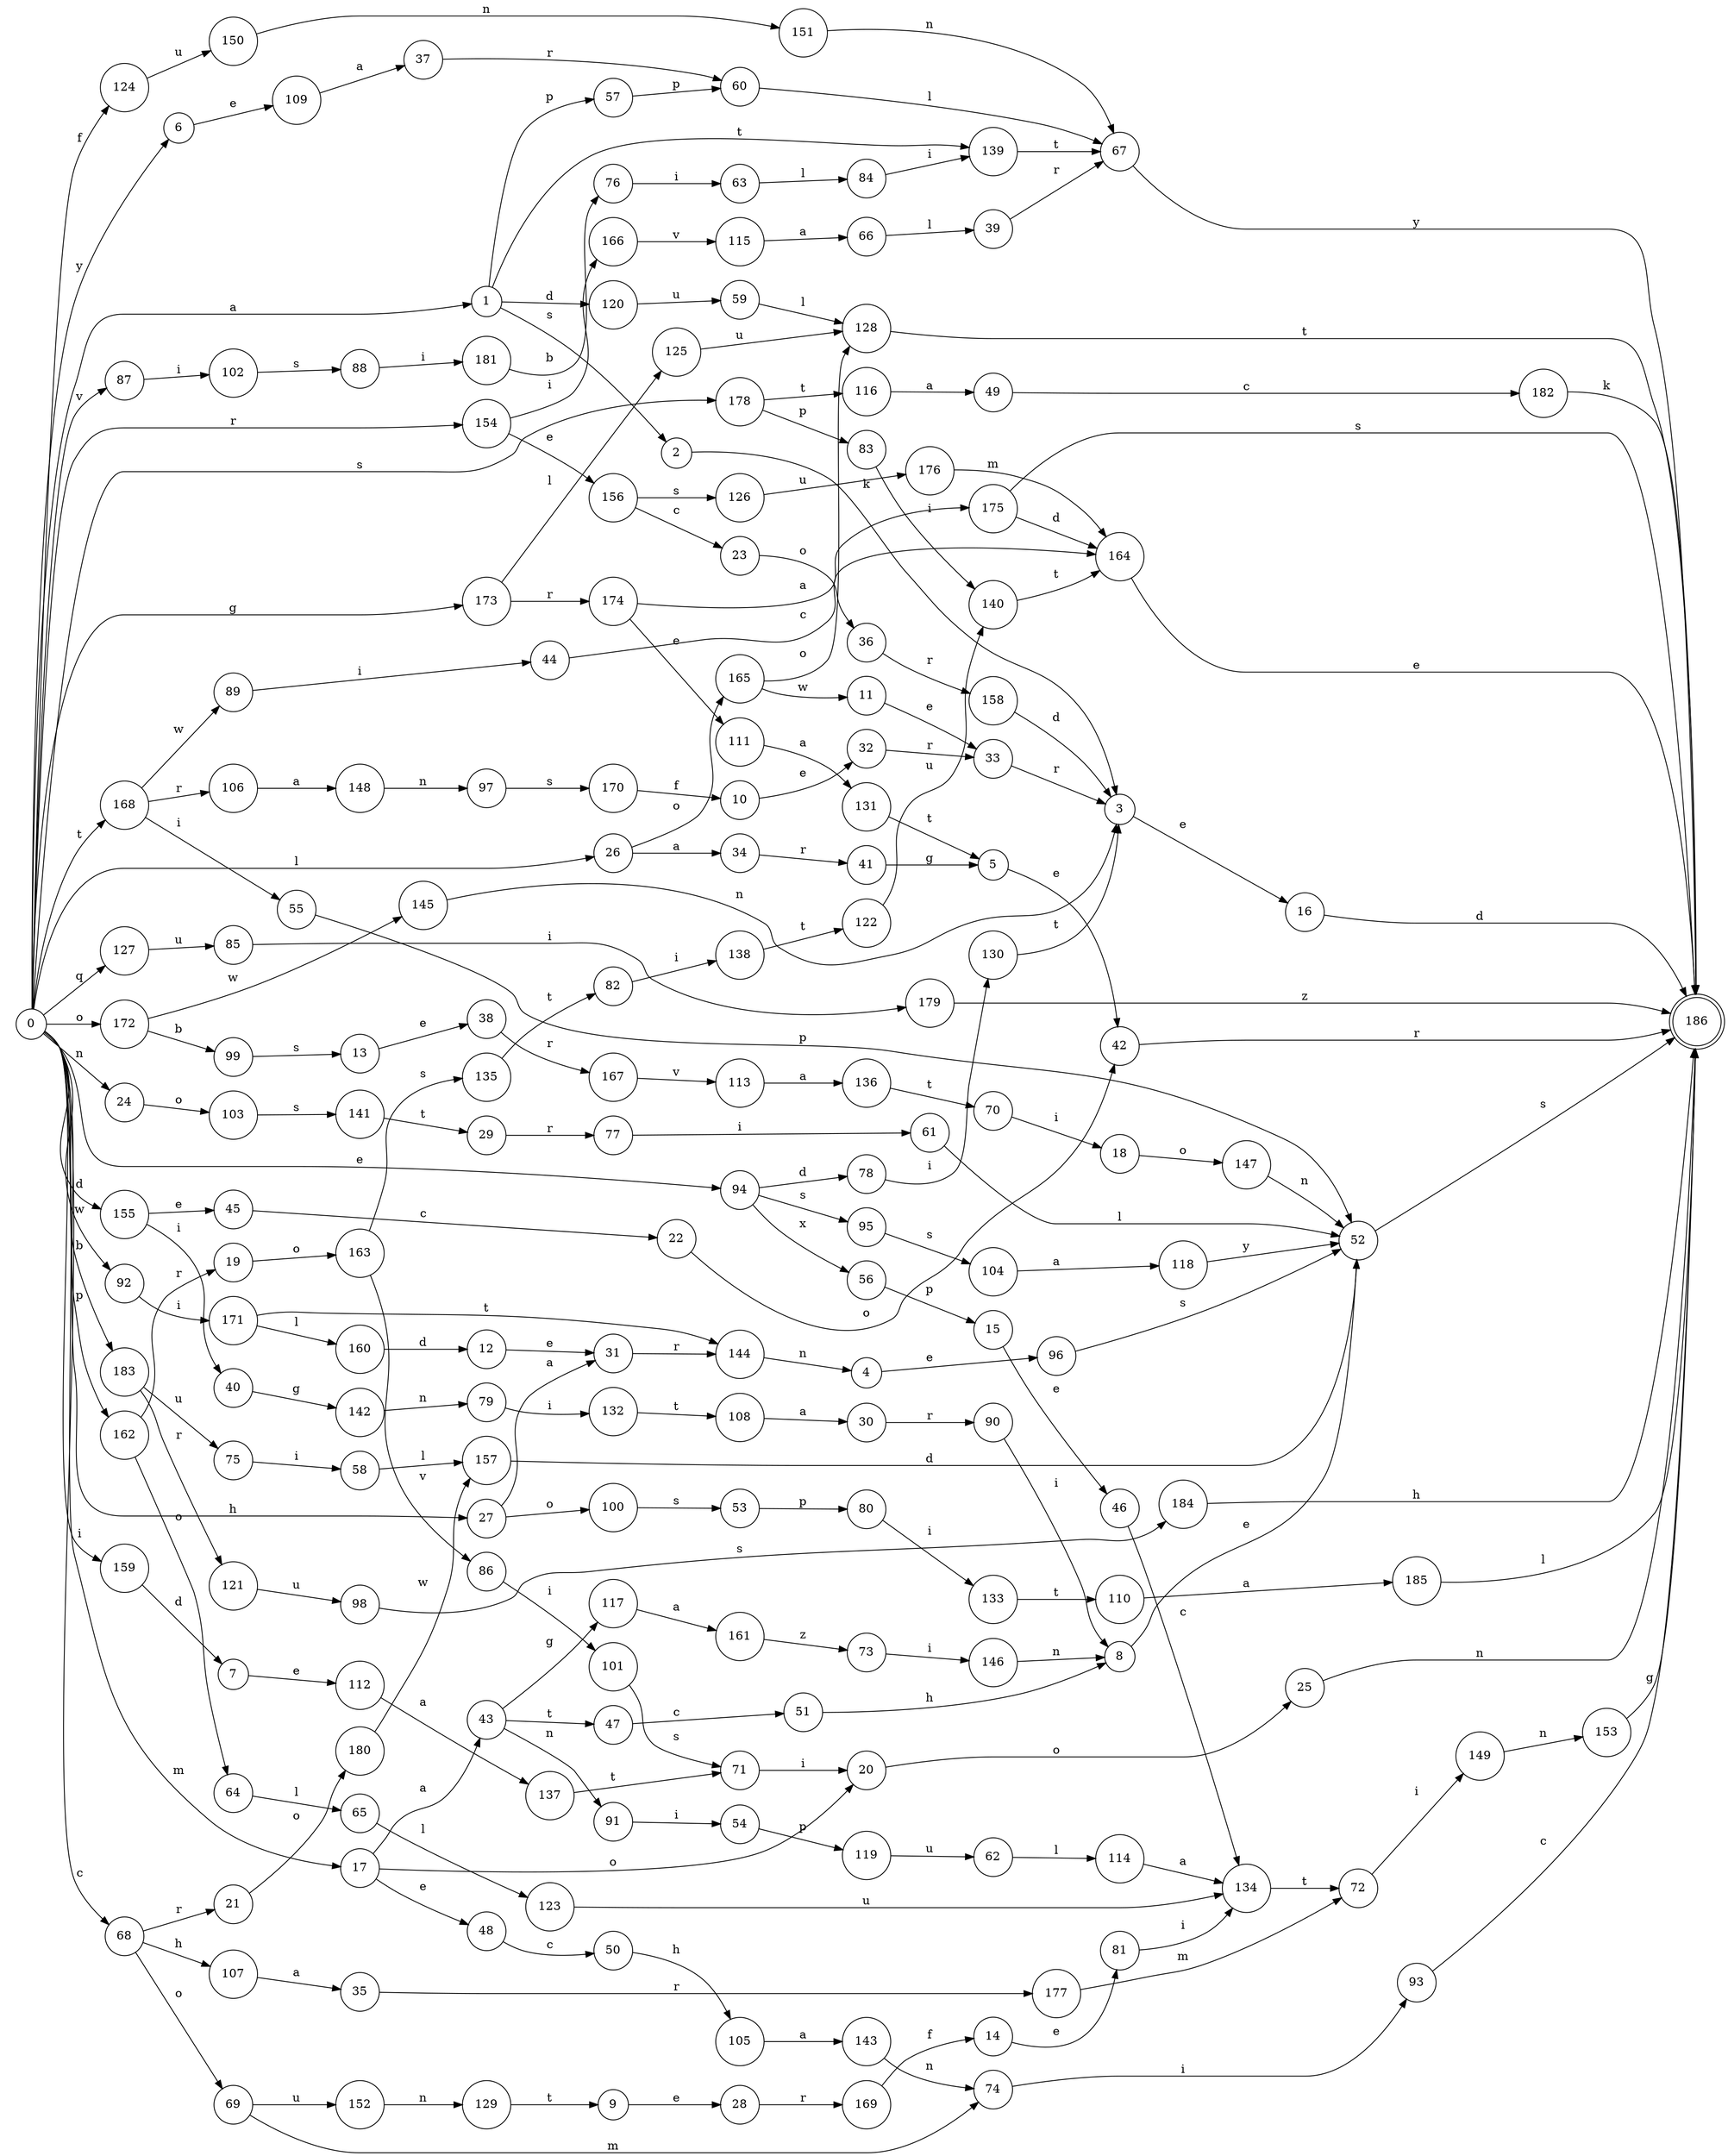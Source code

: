 digraph {
  rankdir = LR;
  start[style=invis];
  node[shape=circle];
  0 -> 1 [label="a"];
  0 -> 17 [label="m"];
  0 -> 24 [label="n"];
  0 -> 155 [label="d"];
  0 -> 124 [label="f"];
  0 -> 178 [label="s"];
  0 -> 173 [label="g"];
  0 -> 26 [label="l"];
  0 -> 27 [label="h"];
  0 -> 92 [label="w"];
  0 -> 154 [label="r"];
  0 -> 6 [label="y"];
  0 -> 87 [label="v"];
  0 -> 68 [label="c"];
  0 -> 127 [label="q"];
  0 -> 172 [label="o"];
  0 -> 94 [label="e"];
  0 -> 159 [label="i"];
  0 -> 183 [label="b"];
  0 -> 162 [label="p"];
  0 -> 168 [label="t"];
  1 -> 2 [label="s"];
  2 -> 3 [label="k"];
  3 -> 16 [label="e"];
  16 -> 186 [label="d"];
  17 -> 20 [label="o"];
  20 -> 25 [label="o"];
  25 -> 186 [label="n"];
  26 -> 34 [label="a"];
  34 -> 41 [label="r"];
  41 -> 5 [label="g"];
  5 -> 42 [label="e"];
  42 -> 186 [label="r"];
  17 -> 43 [label="a"];
  43 -> 47 [label="t"];
  47 -> 51 [label="c"];
  51 -> 8 [label="h"];
  8 -> 52 [label="e"];
  52 -> 186 [label="s"];
  1 -> 57 [label="p"];
  57 -> 60 [label="p"];
  60 -> 67 [label="l"];
  67 -> 186 [label="y"];
  68 -> 69 [label="o"];
  69 -> 74 [label="m"];
  74 -> 93 [label="i"];
  93 -> 186 [label="c"];
  94 -> 95 [label="s"];
  95 -> 104 [label="s"];
  104 -> 118 [label="a"];
  118 -> 52 [label="y"];
  1 -> 120 [label="d"];
  120 -> 59 [label="u"];
  59 -> 128 [label="l"];
  128 -> 186 [label="t"];
  1 -> 139 [label="t"];
  139 -> 67 [label="t"];
  94 -> 56 [label="x"];
  56 -> 15 [label="p"];
  15 -> 46 [label="e"];
  46 -> 134 [label="c"];
  134 -> 72 [label="t"];
  72 -> 149 [label="i"];
  149 -> 153 [label="n"];
  153 -> 186 [label="g"];
  154 -> 156 [label="e"];
  156 -> 23 [label="c"];
  23 -> 36 [label="o"];
  36 -> 158 [label="r"];
  158 -> 3 [label="d"];
  43 -> 117 [label="g"];
  117 -> 161 [label="a"];
  161 -> 73 [label="z"];
  73 -> 146 [label="i"];
  146 -> 8 [label="n"];
  162 -> 19 [label="r"];
  19 -> 163 [label="o"];
  163 -> 135 [label="s"];
  135 -> 82 [label="t"];
  82 -> 138 [label="i"];
  138 -> 122 [label="t"];
  122 -> 140 [label="u"];
  140 -> 164 [label="t"];
  164 -> 186 [label="e"];
  163 -> 86 [label="v"];
  86 -> 101 [label="i"];
  101 -> 71 [label="s"];
  71 -> 20 [label="i"];
  26 -> 165 [label="o"];
  165 -> 11 [label="w"];
  11 -> 33 [label="e"];
  33 -> 3 [label="r"];
  154 -> 166 [label="i"];
  166 -> 115 [label="v"];
  115 -> 66 [label="a"];
  66 -> 39 [label="l"];
  39 -> 67 [label="r"];
  168 -> 89 [label="w"];
  89 -> 44 [label="i"];
  44 -> 164 [label="c"];
  168 -> 106 [label="r"];
  106 -> 148 [label="a"];
  148 -> 97 [label="n"];
  97 -> 170 [label="s"];
  170 -> 10 [label="f"];
  10 -> 32 [label="e"];
  32 -> 33 [label="r"];
  124 -> 150 [label="u"];
  150 -> 151 [label="n"];
  151 -> 67 [label="n"];
  92 -> 171 [label="i"];
  171 -> 160 [label="l"];
  160 -> 12 [label="d"];
  12 -> 31 [label="e"];
  31 -> 144 [label="r"];
  144 -> 4 [label="n"];
  4 -> 96 [label="e"];
  96 -> 52 [label="s"];
  172 -> 145 [label="w"];
  145 -> 3 [label="n"];
  171 -> 144 [label="t"];
  155 -> 45 [label="e"];
  45 -> 22 [label="c"];
  22 -> 42 [label="o"];
  168 -> 55 [label="i"];
  55 -> 52 [label="p"];
  173 -> 174 [label="r"];
  174 -> 175 [label="a"];
  175 -> 186 [label="s"];
  68 -> 107 [label="h"];
  107 -> 35 [label="a"];
  35 -> 177 [label="r"];
  177 -> 72 [label="m"];
  156 -> 126 [label="s"];
  126 -> 176 [label="u"];
  176 -> 164 [label="m"];
  69 -> 152 [label="u"];
  152 -> 129 [label="n"];
  129 -> 9 [label="t"];
  9 -> 28 [label="e"];
  28 -> 169 [label="r"];
  169 -> 14 [label="f"];
  14 -> 81 [label="e"];
  81 -> 134 [label="i"];
  178 -> 83 [label="p"];
  83 -> 140 [label="i"];
  17 -> 48 [label="e"];
  48 -> 50 [label="c"];
  50 -> 105 [label="h"];
  105 -> 143 [label="a"];
  143 -> 74 [label="n"];
  24 -> 103 [label="o"];
  103 -> 141 [label="s"];
  141 -> 29 [label="t"];
  29 -> 77 [label="r"];
  77 -> 61 [label="i"];
  61 -> 52 [label="l"];
  127 -> 85 [label="u"];
  85 -> 179 [label="i"];
  179 -> 186 [label="z"];
  94 -> 78 [label="d"];
  78 -> 130 [label="i"];
  130 -> 3 [label="t"];
  68 -> 21 [label="r"];
  21 -> 180 [label="o"];
  180 -> 157 [label="w"];
  157 -> 52 [label="d"];
  175 -> 164 [label="d"];
  87 -> 102 [label="i"];
  102 -> 88 [label="s"];
  88 -> 181 [label="i"];
  181 -> 76 [label="b"];
  76 -> 63 [label="i"];
  63 -> 84 [label="l"];
  84 -> 139 [label="i"];
  162 -> 64 [label="o"];
  64 -> 65 [label="l"];
  65 -> 123 [label="l"];
  123 -> 134 [label="u"];
  155 -> 40 [label="i"];
  40 -> 142 [label="g"];
  142 -> 79 [label="n"];
  79 -> 132 [label="i"];
  132 -> 108 [label="t"];
  108 -> 30 [label="a"];
  30 -> 90 [label="r"];
  90 -> 8 [label="i"];
  43 -> 91 [label="n"];
  91 -> 54 [label="i"];
  54 -> 119 [label="p"];
  119 -> 62 [label="u"];
  62 -> 114 [label="l"];
  114 -> 134 [label="a"];
  6 -> 109 [label="e"];
  109 -> 37 [label="a"];
  37 -> 60 [label="r"];
  172 -> 99 [label="b"];
  99 -> 13 [label="s"];
  13 -> 38 [label="e"];
  38 -> 167 [label="r"];
  167 -> 113 [label="v"];
  113 -> 136 [label="a"];
  136 -> 70 [label="t"];
  70 -> 18 [label="i"];
  18 -> 147 [label="o"];
  147 -> 52 [label="n"];
  27 -> 31 [label="a"];
  159 -> 7 [label="d"];
  7 -> 112 [label="e"];
  112 -> 137 [label="a"];
  137 -> 71 [label="t"];
  165 -> 128 [label="o"];
  174 -> 111 [label="e"];
  111 -> 131 [label="a"];
  131 -> 5 [label="t"];
  178 -> 116 [label="t"];
  116 -> 49 [label="a"];
  49 -> 182 [label="c"];
  182 -> 186 [label="k"];
  183 -> 75 [label="u"];
  75 -> 58 [label="i"];
  58 -> 157 [label="l"];
  183 -> 121 [label="r"];
  121 -> 98 [label="u"];
  98 -> 184 [label="s"];
  184 -> 186 [label="h"];
  27 -> 100 [label="o"];
  100 -> 53 [label="s"];
  53 -> 80 [label="p"];
  80 -> 133 [label="i"];
  133 -> 110 [label="t"];
  110 -> 185 [label="a"];
  185 -> 186 [label="l"];
  173 -> 125 [label="l"];
  125 -> 128 [label="u"];
  186 [shape=doublecircle];
}
